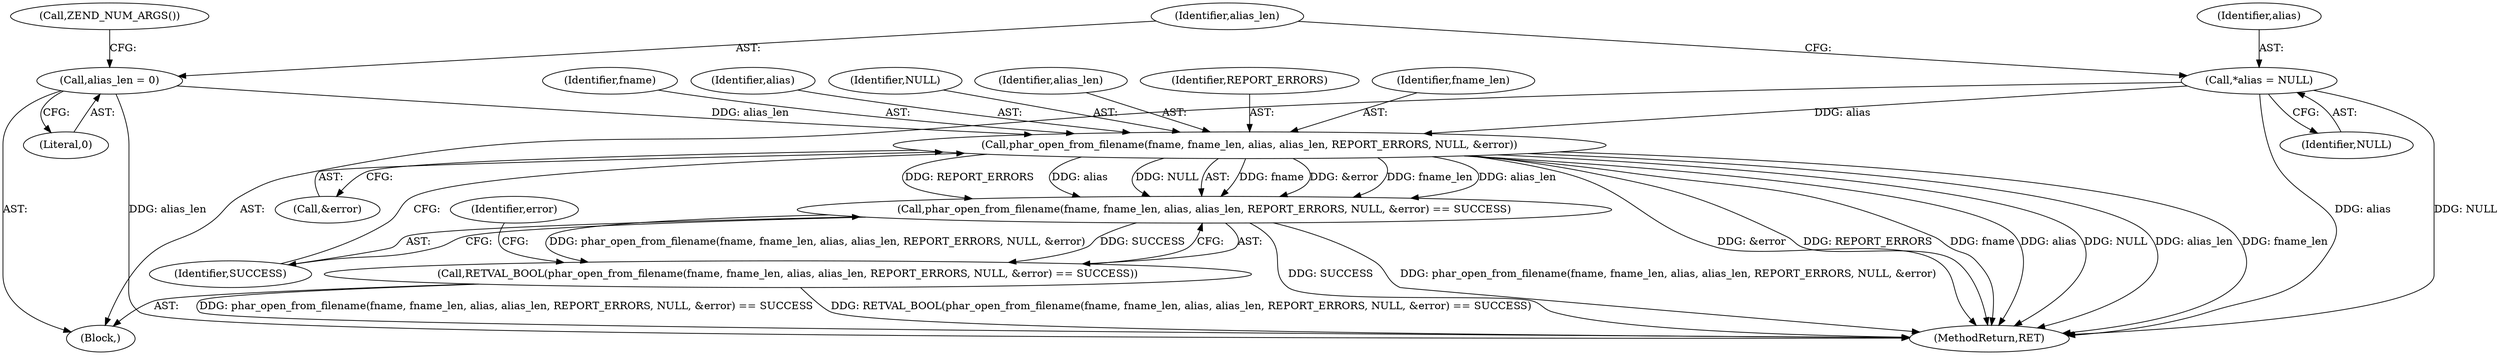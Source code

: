 digraph "0_php_1e9b175204e3286d64dfd6c9f09151c31b5e099a_1@API" {
"1000135" [label="(Call,phar_open_from_filename(fname, fname_len, alias, alias_len, REPORT_ERRORS, NULL, &error))"];
"1000107" [label="(Call,*alias = NULL)"];
"1000113" [label="(Call,alias_len = 0)"];
"1000134" [label="(Call,phar_open_from_filename(fname, fname_len, alias, alias_len, REPORT_ERRORS, NULL, &error) == SUCCESS)"];
"1000133" [label="(Call,RETVAL_BOOL(phar_open_from_filename(fname, fname_len, alias, alias_len, REPORT_ERRORS, NULL, &error) == SUCCESS))"];
"1000113" [label="(Call,alias_len = 0)"];
"1000146" [label="(Identifier,error)"];
"1000142" [label="(Call,&error)"];
"1000140" [label="(Identifier,REPORT_ERRORS)"];
"1000115" [label="(Literal,0)"];
"1000119" [label="(Call,ZEND_NUM_ARGS())"];
"1000137" [label="(Identifier,fname_len)"];
"1000155" [label="(MethodReturn,RET)"];
"1000144" [label="(Identifier,SUCCESS)"];
"1000136" [label="(Identifier,fname)"];
"1000114" [label="(Identifier,alias_len)"];
"1000134" [label="(Call,phar_open_from_filename(fname, fname_len, alias, alias_len, REPORT_ERRORS, NULL, &error) == SUCCESS)"];
"1000138" [label="(Identifier,alias)"];
"1000135" [label="(Call,phar_open_from_filename(fname, fname_len, alias, alias_len, REPORT_ERRORS, NULL, &error))"];
"1000108" [label="(Identifier,alias)"];
"1000109" [label="(Identifier,NULL)"];
"1000141" [label="(Identifier,NULL)"];
"1000107" [label="(Call,*alias = NULL)"];
"1000104" [label="(Block,)"];
"1000133" [label="(Call,RETVAL_BOOL(phar_open_from_filename(fname, fname_len, alias, alias_len, REPORT_ERRORS, NULL, &error) == SUCCESS))"];
"1000139" [label="(Identifier,alias_len)"];
"1000135" -> "1000134"  [label="AST: "];
"1000135" -> "1000142"  [label="CFG: "];
"1000136" -> "1000135"  [label="AST: "];
"1000137" -> "1000135"  [label="AST: "];
"1000138" -> "1000135"  [label="AST: "];
"1000139" -> "1000135"  [label="AST: "];
"1000140" -> "1000135"  [label="AST: "];
"1000141" -> "1000135"  [label="AST: "];
"1000142" -> "1000135"  [label="AST: "];
"1000144" -> "1000135"  [label="CFG: "];
"1000135" -> "1000155"  [label="DDG: &error"];
"1000135" -> "1000155"  [label="DDG: REPORT_ERRORS"];
"1000135" -> "1000155"  [label="DDG: fname"];
"1000135" -> "1000155"  [label="DDG: alias"];
"1000135" -> "1000155"  [label="DDG: NULL"];
"1000135" -> "1000155"  [label="DDG: alias_len"];
"1000135" -> "1000155"  [label="DDG: fname_len"];
"1000135" -> "1000134"  [label="DDG: fname"];
"1000135" -> "1000134"  [label="DDG: &error"];
"1000135" -> "1000134"  [label="DDG: fname_len"];
"1000135" -> "1000134"  [label="DDG: alias_len"];
"1000135" -> "1000134"  [label="DDG: REPORT_ERRORS"];
"1000135" -> "1000134"  [label="DDG: alias"];
"1000135" -> "1000134"  [label="DDG: NULL"];
"1000107" -> "1000135"  [label="DDG: alias"];
"1000113" -> "1000135"  [label="DDG: alias_len"];
"1000107" -> "1000104"  [label="AST: "];
"1000107" -> "1000109"  [label="CFG: "];
"1000108" -> "1000107"  [label="AST: "];
"1000109" -> "1000107"  [label="AST: "];
"1000114" -> "1000107"  [label="CFG: "];
"1000107" -> "1000155"  [label="DDG: alias"];
"1000107" -> "1000155"  [label="DDG: NULL"];
"1000113" -> "1000104"  [label="AST: "];
"1000113" -> "1000115"  [label="CFG: "];
"1000114" -> "1000113"  [label="AST: "];
"1000115" -> "1000113"  [label="AST: "];
"1000119" -> "1000113"  [label="CFG: "];
"1000113" -> "1000155"  [label="DDG: alias_len"];
"1000134" -> "1000133"  [label="AST: "];
"1000134" -> "1000144"  [label="CFG: "];
"1000144" -> "1000134"  [label="AST: "];
"1000133" -> "1000134"  [label="CFG: "];
"1000134" -> "1000155"  [label="DDG: SUCCESS"];
"1000134" -> "1000155"  [label="DDG: phar_open_from_filename(fname, fname_len, alias, alias_len, REPORT_ERRORS, NULL, &error)"];
"1000134" -> "1000133"  [label="DDG: phar_open_from_filename(fname, fname_len, alias, alias_len, REPORT_ERRORS, NULL, &error)"];
"1000134" -> "1000133"  [label="DDG: SUCCESS"];
"1000133" -> "1000104"  [label="AST: "];
"1000146" -> "1000133"  [label="CFG: "];
"1000133" -> "1000155"  [label="DDG: phar_open_from_filename(fname, fname_len, alias, alias_len, REPORT_ERRORS, NULL, &error) == SUCCESS"];
"1000133" -> "1000155"  [label="DDG: RETVAL_BOOL(phar_open_from_filename(fname, fname_len, alias, alias_len, REPORT_ERRORS, NULL, &error) == SUCCESS)"];
}
